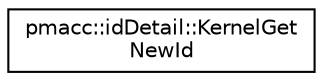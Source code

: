 digraph "Graphical Class Hierarchy"
{
 // LATEX_PDF_SIZE
  edge [fontname="Helvetica",fontsize="10",labelfontname="Helvetica",labelfontsize="10"];
  node [fontname="Helvetica",fontsize="10",shape=record];
  rankdir="LR";
  Node0 [label="pmacc::idDetail::KernelGet\lNewId",height=0.2,width=0.4,color="black", fillcolor="white", style="filled",URL="$structpmacc_1_1id_detail_1_1_kernel_get_new_id.html",tooltip=" "];
}
